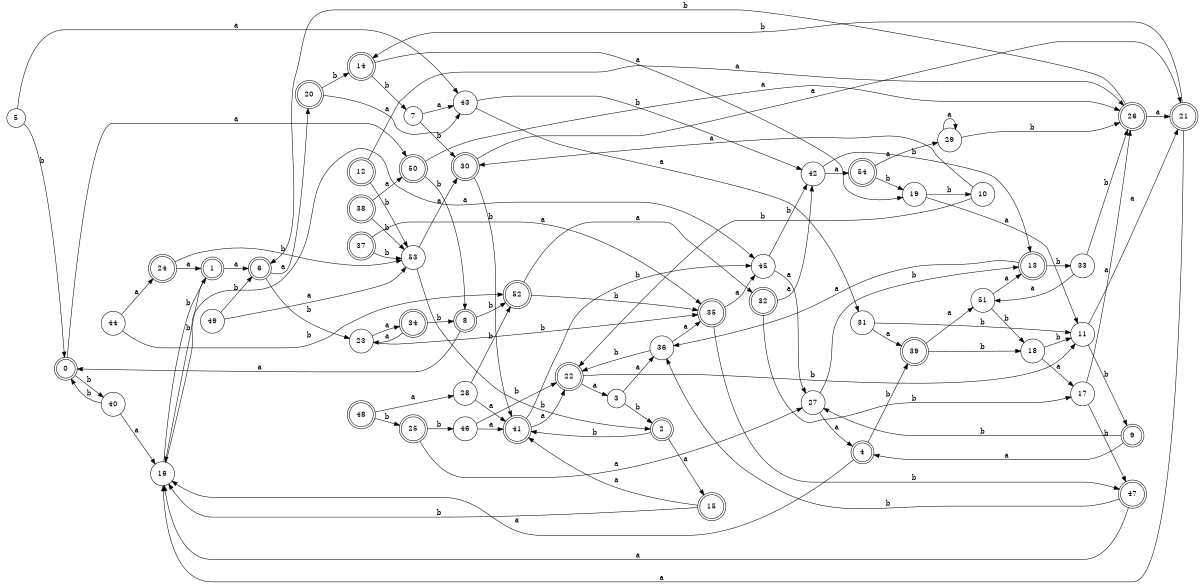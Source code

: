 digraph n44_9 {
__start0 [label="" shape="none"];

rankdir=LR;
size="8,5";

s0 [style="rounded,filled", color="black", fillcolor="white" shape="doublecircle", label="0"];
s1 [style="rounded,filled", color="black", fillcolor="white" shape="doublecircle", label="1"];
s2 [style="rounded,filled", color="black", fillcolor="white" shape="doublecircle", label="2"];
s3 [style="filled", color="black", fillcolor="white" shape="circle", label="3"];
s4 [style="rounded,filled", color="black", fillcolor="white" shape="doublecircle", label="4"];
s5 [style="filled", color="black", fillcolor="white" shape="circle", label="5"];
s6 [style="rounded,filled", color="black", fillcolor="white" shape="doublecircle", label="6"];
s7 [style="filled", color="black", fillcolor="white" shape="circle", label="7"];
s8 [style="rounded,filled", color="black", fillcolor="white" shape="doublecircle", label="8"];
s9 [style="rounded,filled", color="black", fillcolor="white" shape="doublecircle", label="9"];
s10 [style="filled", color="black", fillcolor="white" shape="circle", label="10"];
s11 [style="filled", color="black", fillcolor="white" shape="circle", label="11"];
s12 [style="rounded,filled", color="black", fillcolor="white" shape="doublecircle", label="12"];
s13 [style="rounded,filled", color="black", fillcolor="white" shape="doublecircle", label="13"];
s14 [style="rounded,filled", color="black", fillcolor="white" shape="doublecircle", label="14"];
s15 [style="rounded,filled", color="black", fillcolor="white" shape="doublecircle", label="15"];
s16 [style="filled", color="black", fillcolor="white" shape="circle", label="16"];
s17 [style="filled", color="black", fillcolor="white" shape="circle", label="17"];
s18 [style="filled", color="black", fillcolor="white" shape="circle", label="18"];
s19 [style="filled", color="black", fillcolor="white" shape="circle", label="19"];
s20 [style="rounded,filled", color="black", fillcolor="white" shape="doublecircle", label="20"];
s21 [style="rounded,filled", color="black", fillcolor="white" shape="doublecircle", label="21"];
s22 [style="rounded,filled", color="black", fillcolor="white" shape="doublecircle", label="22"];
s23 [style="filled", color="black", fillcolor="white" shape="circle", label="23"];
s24 [style="rounded,filled", color="black", fillcolor="white" shape="doublecircle", label="24"];
s25 [style="rounded,filled", color="black", fillcolor="white" shape="doublecircle", label="25"];
s26 [style="rounded,filled", color="black", fillcolor="white" shape="doublecircle", label="26"];
s27 [style="filled", color="black", fillcolor="white" shape="circle", label="27"];
s28 [style="filled", color="black", fillcolor="white" shape="circle", label="28"];
s29 [style="filled", color="black", fillcolor="white" shape="circle", label="29"];
s30 [style="rounded,filled", color="black", fillcolor="white" shape="doublecircle", label="30"];
s31 [style="filled", color="black", fillcolor="white" shape="circle", label="31"];
s32 [style="rounded,filled", color="black", fillcolor="white" shape="doublecircle", label="32"];
s33 [style="filled", color="black", fillcolor="white" shape="circle", label="33"];
s34 [style="rounded,filled", color="black", fillcolor="white" shape="doublecircle", label="34"];
s35 [style="rounded,filled", color="black", fillcolor="white" shape="doublecircle", label="35"];
s36 [style="filled", color="black", fillcolor="white" shape="circle", label="36"];
s37 [style="rounded,filled", color="black", fillcolor="white" shape="doublecircle", label="37"];
s38 [style="rounded,filled", color="black", fillcolor="white" shape="doublecircle", label="38"];
s39 [style="rounded,filled", color="black", fillcolor="white" shape="doublecircle", label="39"];
s40 [style="filled", color="black", fillcolor="white" shape="circle", label="40"];
s41 [style="rounded,filled", color="black", fillcolor="white" shape="doublecircle", label="41"];
s42 [style="filled", color="black", fillcolor="white" shape="circle", label="42"];
s43 [style="filled", color="black", fillcolor="white" shape="circle", label="43"];
s44 [style="filled", color="black", fillcolor="white" shape="circle", label="44"];
s45 [style="filled", color="black", fillcolor="white" shape="circle", label="45"];
s46 [style="filled", color="black", fillcolor="white" shape="circle", label="46"];
s47 [style="rounded,filled", color="black", fillcolor="white" shape="doublecircle", label="47"];
s48 [style="rounded,filled", color="black", fillcolor="white" shape="doublecircle", label="48"];
s49 [style="filled", color="black", fillcolor="white" shape="circle", label="49"];
s50 [style="rounded,filled", color="black", fillcolor="white" shape="doublecircle", label="50"];
s51 [style="filled", color="black", fillcolor="white" shape="circle", label="51"];
s52 [style="rounded,filled", color="black", fillcolor="white" shape="doublecircle", label="52"];
s53 [style="filled", color="black", fillcolor="white" shape="circle", label="53"];
s54 [style="rounded,filled", color="black", fillcolor="white" shape="doublecircle", label="54"];
s0 -> s50 [label="a"];
s0 -> s40 [label="b"];
s1 -> s6 [label="a"];
s1 -> s16 [label="b"];
s2 -> s15 [label="a"];
s2 -> s41 [label="b"];
s3 -> s36 [label="a"];
s3 -> s2 [label="b"];
s4 -> s16 [label="a"];
s4 -> s39 [label="b"];
s5 -> s43 [label="a"];
s5 -> s0 [label="b"];
s6 -> s20 [label="a"];
s6 -> s23 [label="b"];
s7 -> s43 [label="a"];
s7 -> s30 [label="b"];
s8 -> s0 [label="a"];
s8 -> s52 [label="b"];
s9 -> s4 [label="a"];
s9 -> s27 [label="b"];
s10 -> s30 [label="a"];
s10 -> s22 [label="b"];
s11 -> s21 [label="a"];
s11 -> s9 [label="b"];
s12 -> s26 [label="a"];
s12 -> s53 [label="b"];
s13 -> s36 [label="a"];
s13 -> s33 [label="b"];
s14 -> s19 [label="a"];
s14 -> s7 [label="b"];
s15 -> s41 [label="a"];
s15 -> s16 [label="b"];
s16 -> s45 [label="a"];
s16 -> s1 [label="b"];
s17 -> s26 [label="a"];
s17 -> s47 [label="b"];
s18 -> s17 [label="a"];
s18 -> s11 [label="b"];
s19 -> s11 [label="a"];
s19 -> s10 [label="b"];
s20 -> s43 [label="a"];
s20 -> s14 [label="b"];
s21 -> s16 [label="a"];
s21 -> s14 [label="b"];
s22 -> s3 [label="a"];
s22 -> s11 [label="b"];
s23 -> s34 [label="a"];
s23 -> s35 [label="b"];
s24 -> s1 [label="a"];
s24 -> s53 [label="b"];
s25 -> s27 [label="a"];
s25 -> s46 [label="b"];
s26 -> s21 [label="a"];
s26 -> s6 [label="b"];
s27 -> s4 [label="a"];
s27 -> s13 [label="b"];
s28 -> s41 [label="a"];
s28 -> s52 [label="b"];
s29 -> s29 [label="a"];
s29 -> s26 [label="b"];
s30 -> s21 [label="a"];
s30 -> s41 [label="b"];
s31 -> s39 [label="a"];
s31 -> s11 [label="b"];
s32 -> s42 [label="a"];
s32 -> s17 [label="b"];
s33 -> s51 [label="a"];
s33 -> s26 [label="b"];
s34 -> s23 [label="a"];
s34 -> s8 [label="b"];
s35 -> s45 [label="a"];
s35 -> s47 [label="b"];
s36 -> s35 [label="a"];
s36 -> s22 [label="b"];
s37 -> s35 [label="a"];
s37 -> s53 [label="b"];
s38 -> s50 [label="a"];
s38 -> s53 [label="b"];
s39 -> s51 [label="a"];
s39 -> s18 [label="b"];
s40 -> s16 [label="a"];
s40 -> s0 [label="b"];
s41 -> s22 [label="a"];
s41 -> s45 [label="b"];
s42 -> s54 [label="a"];
s42 -> s13 [label="b"];
s43 -> s31 [label="a"];
s43 -> s42 [label="b"];
s44 -> s24 [label="a"];
s44 -> s52 [label="b"];
s45 -> s27 [label="a"];
s45 -> s42 [label="b"];
s46 -> s41 [label="a"];
s46 -> s22 [label="b"];
s47 -> s16 [label="a"];
s47 -> s36 [label="b"];
s48 -> s28 [label="a"];
s48 -> s25 [label="b"];
s49 -> s53 [label="a"];
s49 -> s6 [label="b"];
s50 -> s26 [label="a"];
s50 -> s8 [label="b"];
s51 -> s13 [label="a"];
s51 -> s18 [label="b"];
s52 -> s32 [label="a"];
s52 -> s35 [label="b"];
s53 -> s30 [label="a"];
s53 -> s2 [label="b"];
s54 -> s29 [label="a"];
s54 -> s19 [label="b"];

}